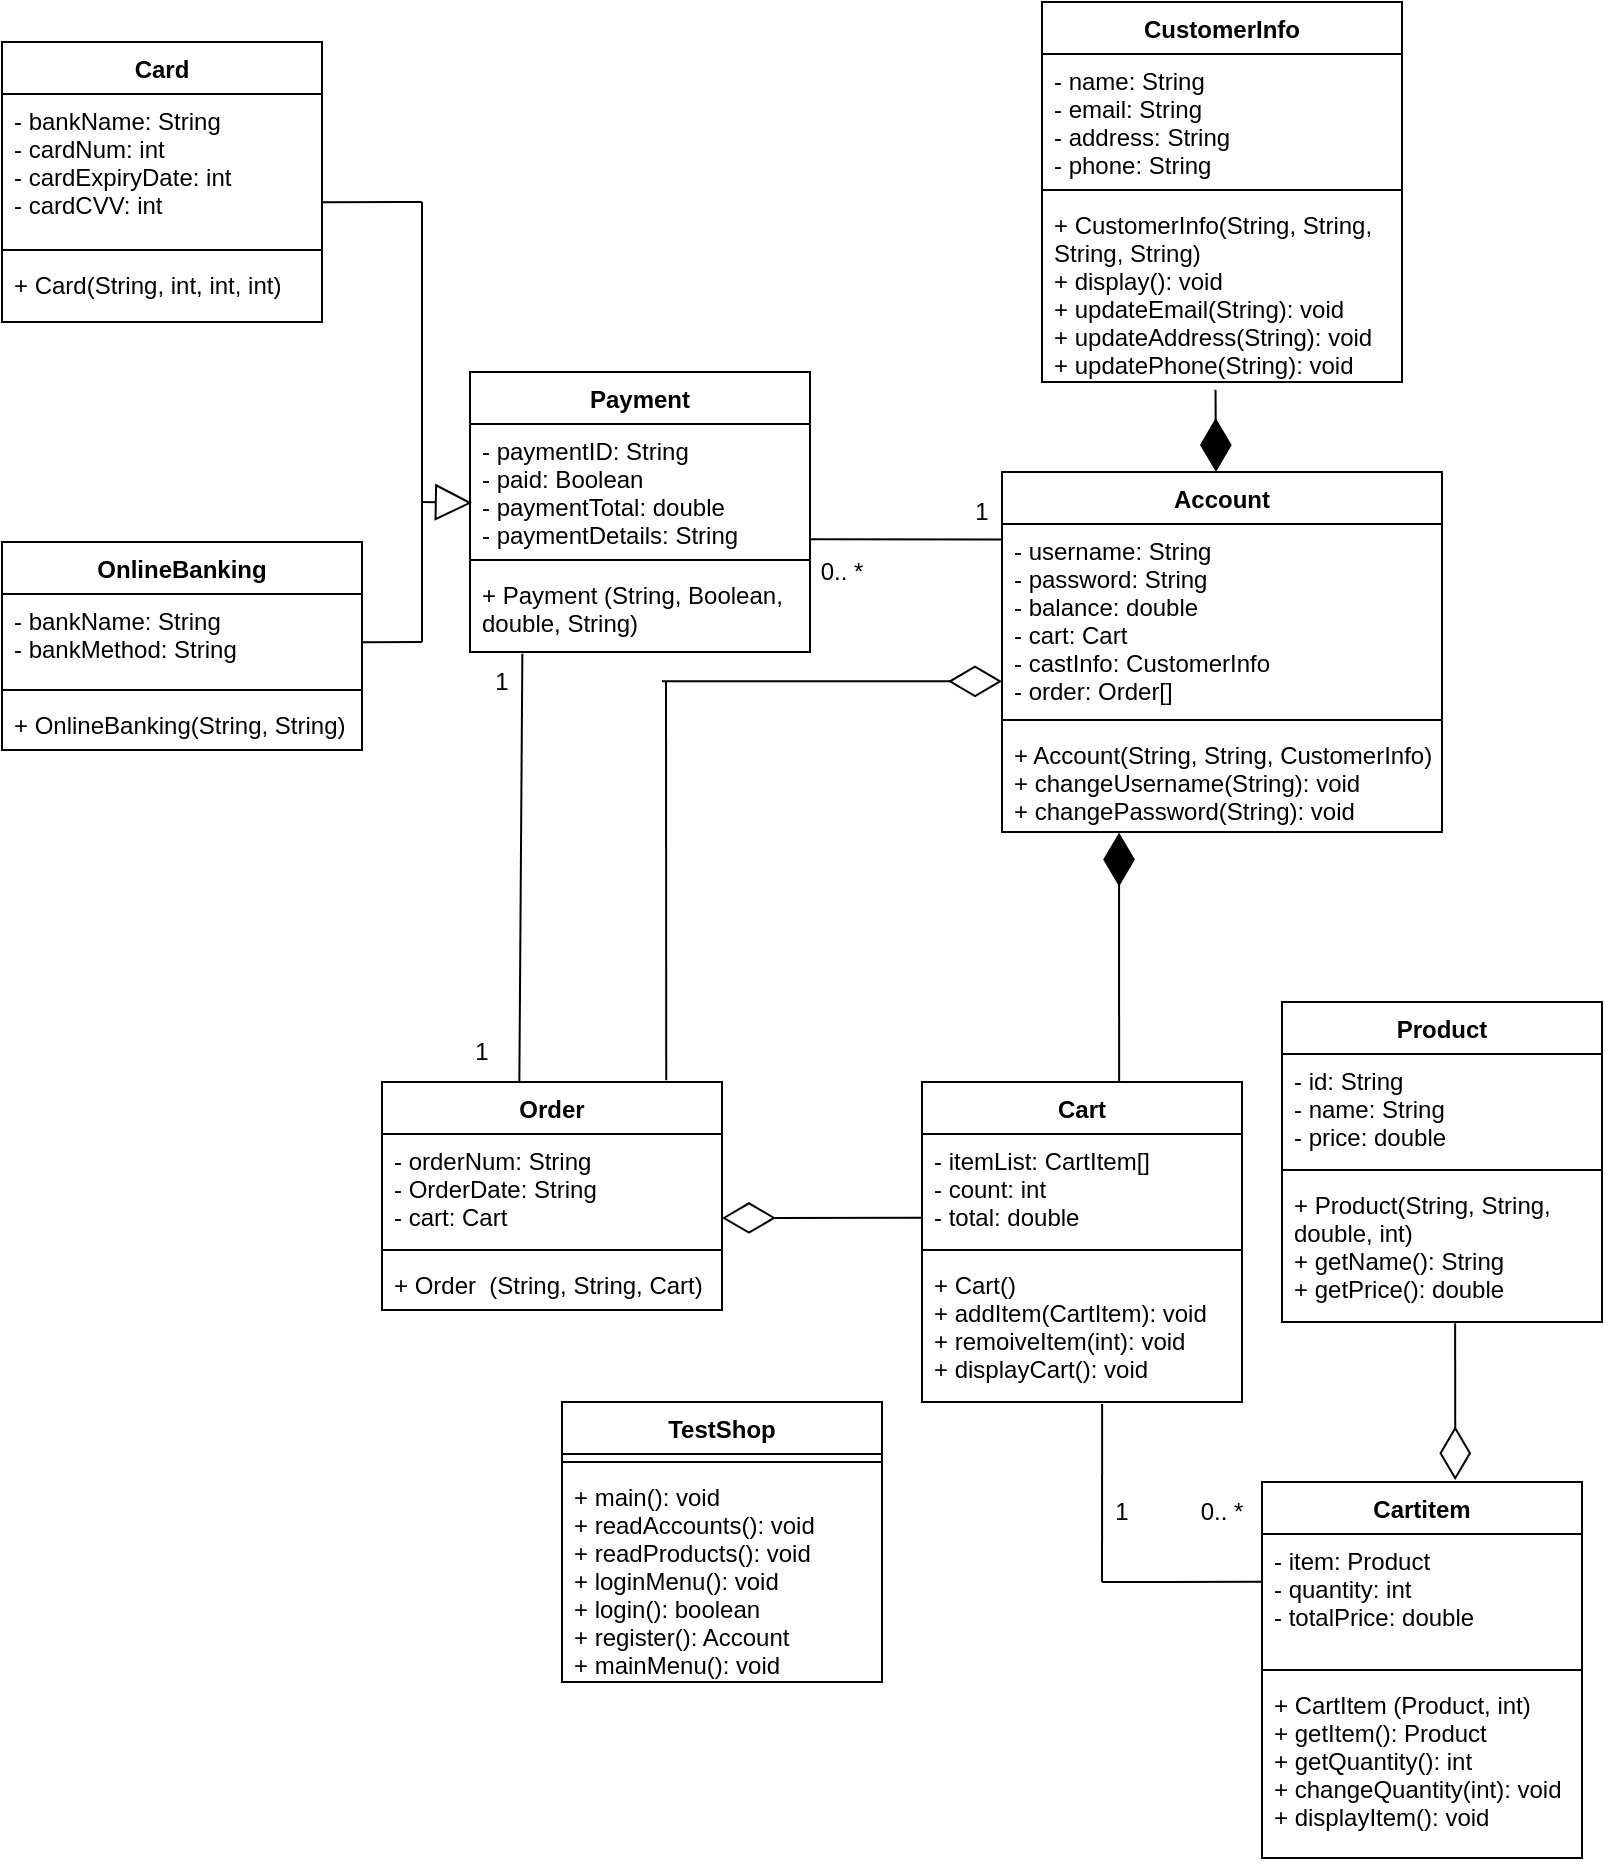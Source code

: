 <mxfile version="20.7.4" type="device"><diagram id="C5RBs43oDa-KdzZeNtuy" name="Page-1"><mxGraphModel dx="1474" dy="761" grid="1" gridSize="10" guides="1" tooltips="1" connect="1" arrows="1" fold="1" page="1" pageScale="1" pageWidth="827" pageHeight="1169" math="0" shadow="0"><root><mxCell id="WIyWlLk6GJQsqaUBKTNV-0"/><mxCell id="WIyWlLk6GJQsqaUBKTNV-1" parent="WIyWlLk6GJQsqaUBKTNV-0"/><mxCell id="luXS9lAuZaRUdyeD5Nwn-0" value="CustomerInfo" style="swimlane;fontStyle=1;align=center;verticalAlign=top;childLayout=stackLayout;horizontal=1;startSize=26;horizontalStack=0;resizeParent=1;resizeParentMax=0;resizeLast=0;collapsible=1;marginBottom=0;" vertex="1" parent="WIyWlLk6GJQsqaUBKTNV-1"><mxGeometry x="530" y="20" width="180" height="190" as="geometry"/></mxCell><mxCell id="luXS9lAuZaRUdyeD5Nwn-1" value="- name: String&#10;- email: String&#10;- address: String&#10;- phone: String" style="text;strokeColor=none;fillColor=none;align=left;verticalAlign=top;spacingLeft=4;spacingRight=4;overflow=hidden;rotatable=0;points=[[0,0.5],[1,0.5]];portConstraint=eastwest;" vertex="1" parent="luXS9lAuZaRUdyeD5Nwn-0"><mxGeometry y="26" width="180" height="64" as="geometry"/></mxCell><mxCell id="luXS9lAuZaRUdyeD5Nwn-2" value="" style="line;strokeWidth=1;fillColor=none;align=left;verticalAlign=middle;spacingTop=-1;spacingLeft=3;spacingRight=3;rotatable=0;labelPosition=right;points=[];portConstraint=eastwest;strokeColor=inherit;" vertex="1" parent="luXS9lAuZaRUdyeD5Nwn-0"><mxGeometry y="90" width="180" height="8" as="geometry"/></mxCell><mxCell id="luXS9lAuZaRUdyeD5Nwn-3" value="+ CustomerInfo(String, String, &#10;String, String)&#10;+ display(): void&#10;+ updateEmail(String): void&#10;+ updateAddress(String): void&#10;+ updatePhone(String): void" style="text;strokeColor=none;fillColor=none;align=left;verticalAlign=top;spacingLeft=4;spacingRight=4;overflow=hidden;rotatable=0;points=[[0,0.5],[1,0.5]];portConstraint=eastwest;" vertex="1" parent="luXS9lAuZaRUdyeD5Nwn-0"><mxGeometry y="98" width="180" height="92" as="geometry"/></mxCell><mxCell id="luXS9lAuZaRUdyeD5Nwn-5" value="Account" style="swimlane;fontStyle=1;align=center;verticalAlign=top;childLayout=stackLayout;horizontal=1;startSize=26;horizontalStack=0;resizeParent=1;resizeParentMax=0;resizeLast=0;collapsible=1;marginBottom=0;" vertex="1" parent="WIyWlLk6GJQsqaUBKTNV-1"><mxGeometry x="510" y="255" width="220" height="180" as="geometry"/></mxCell><mxCell id="luXS9lAuZaRUdyeD5Nwn-6" value="- username: String&#10;- password: String&#10;- balance: double&#10;- cart: Cart&#10;- castInfo: CustomerInfo&#10;- order: Order[] " style="text;strokeColor=none;fillColor=none;align=left;verticalAlign=top;spacingLeft=4;spacingRight=4;overflow=hidden;rotatable=0;points=[[0,0.5],[1,0.5]];portConstraint=eastwest;" vertex="1" parent="luXS9lAuZaRUdyeD5Nwn-5"><mxGeometry y="26" width="220" height="94" as="geometry"/></mxCell><mxCell id="luXS9lAuZaRUdyeD5Nwn-7" value="" style="line;strokeWidth=1;fillColor=none;align=left;verticalAlign=middle;spacingTop=-1;spacingLeft=3;spacingRight=3;rotatable=0;labelPosition=right;points=[];portConstraint=eastwest;strokeColor=inherit;" vertex="1" parent="luXS9lAuZaRUdyeD5Nwn-5"><mxGeometry y="120" width="220" height="8" as="geometry"/></mxCell><mxCell id="luXS9lAuZaRUdyeD5Nwn-8" value="+ Account(String, String, CustomerInfo)&#10;+ changeUsername(String): void&#10;+ changePassword(String): void" style="text;strokeColor=none;fillColor=none;align=left;verticalAlign=top;spacingLeft=4;spacingRight=4;overflow=hidden;rotatable=0;points=[[0,0.5],[1,0.5]];portConstraint=eastwest;" vertex="1" parent="luXS9lAuZaRUdyeD5Nwn-5"><mxGeometry y="128" width="220" height="52" as="geometry"/></mxCell><mxCell id="luXS9lAuZaRUdyeD5Nwn-9" value="" style="endArrow=diamondThin;endFill=1;endSize=24;html=1;rounded=0;exitX=0.482;exitY=1.042;exitDx=0;exitDy=0;exitPerimeter=0;" edge="1" parent="WIyWlLk6GJQsqaUBKTNV-1" source="luXS9lAuZaRUdyeD5Nwn-3"><mxGeometry width="160" relative="1" as="geometry"><mxPoint x="220" y="235" as="sourcePoint"/><mxPoint x="617" y="255" as="targetPoint"/></mxGeometry></mxCell><mxCell id="luXS9lAuZaRUdyeD5Nwn-14" value="Card" style="swimlane;fontStyle=1;align=center;verticalAlign=top;childLayout=stackLayout;horizontal=1;startSize=26;horizontalStack=0;resizeParent=1;resizeParentMax=0;resizeLast=0;collapsible=1;marginBottom=0;" vertex="1" parent="WIyWlLk6GJQsqaUBKTNV-1"><mxGeometry x="10" y="40" width="160" height="140" as="geometry"/></mxCell><mxCell id="luXS9lAuZaRUdyeD5Nwn-15" value="- bankName: String&#10;- cardNum: int&#10;- cardExpiryDate: int&#10;- cardCVV: int&#10;" style="text;strokeColor=none;fillColor=none;align=left;verticalAlign=top;spacingLeft=4;spacingRight=4;overflow=hidden;rotatable=0;points=[[0,0.5],[1,0.5]];portConstraint=eastwest;" vertex="1" parent="luXS9lAuZaRUdyeD5Nwn-14"><mxGeometry y="26" width="160" height="74" as="geometry"/></mxCell><mxCell id="luXS9lAuZaRUdyeD5Nwn-16" value="" style="line;strokeWidth=1;fillColor=none;align=left;verticalAlign=middle;spacingTop=-1;spacingLeft=3;spacingRight=3;rotatable=0;labelPosition=right;points=[];portConstraint=eastwest;strokeColor=inherit;" vertex="1" parent="luXS9lAuZaRUdyeD5Nwn-14"><mxGeometry y="100" width="160" height="8" as="geometry"/></mxCell><mxCell id="luXS9lAuZaRUdyeD5Nwn-17" value="+ Card(String, int, int, int)" style="text;strokeColor=none;fillColor=none;align=left;verticalAlign=top;spacingLeft=4;spacingRight=4;overflow=hidden;rotatable=0;points=[[0,0.5],[1,0.5]];portConstraint=eastwest;" vertex="1" parent="luXS9lAuZaRUdyeD5Nwn-14"><mxGeometry y="108" width="160" height="32" as="geometry"/></mxCell><mxCell id="luXS9lAuZaRUdyeD5Nwn-18" value="Payment" style="swimlane;fontStyle=1;align=center;verticalAlign=top;childLayout=stackLayout;horizontal=1;startSize=26;horizontalStack=0;resizeParent=1;resizeParentMax=0;resizeLast=0;collapsible=1;marginBottom=0;" vertex="1" parent="WIyWlLk6GJQsqaUBKTNV-1"><mxGeometry x="244" y="205" width="170" height="140" as="geometry"/></mxCell><mxCell id="luXS9lAuZaRUdyeD5Nwn-19" value="- paymentID: String&#10;- paid: Boolean&#10;- paymentTotal: double&#10;- paymentDetails: String" style="text;strokeColor=none;fillColor=none;align=left;verticalAlign=top;spacingLeft=4;spacingRight=4;overflow=hidden;rotatable=0;points=[[0,0.5],[1,0.5]];portConstraint=eastwest;" vertex="1" parent="luXS9lAuZaRUdyeD5Nwn-18"><mxGeometry y="26" width="170" height="64" as="geometry"/></mxCell><mxCell id="luXS9lAuZaRUdyeD5Nwn-20" value="" style="line;strokeWidth=1;fillColor=none;align=left;verticalAlign=middle;spacingTop=-1;spacingLeft=3;spacingRight=3;rotatable=0;labelPosition=right;points=[];portConstraint=eastwest;strokeColor=inherit;" vertex="1" parent="luXS9lAuZaRUdyeD5Nwn-18"><mxGeometry y="90" width="170" height="8" as="geometry"/></mxCell><mxCell id="luXS9lAuZaRUdyeD5Nwn-21" value="+ Payment (String, Boolean,&#10;double, String)" style="text;strokeColor=none;fillColor=none;align=left;verticalAlign=top;spacingLeft=4;spacingRight=4;overflow=hidden;rotatable=0;points=[[0,0.5],[1,0.5]];portConstraint=eastwest;" vertex="1" parent="luXS9lAuZaRUdyeD5Nwn-18"><mxGeometry y="98" width="170" height="42" as="geometry"/></mxCell><mxCell id="luXS9lAuZaRUdyeD5Nwn-23" value="" style="endArrow=none;html=1;rounded=0;exitX=1;exitY=0.731;exitDx=0;exitDy=0;exitPerimeter=0;" edge="1" parent="WIyWlLk6GJQsqaUBKTNV-1" source="luXS9lAuZaRUdyeD5Nwn-15"><mxGeometry width="50" height="50" relative="1" as="geometry"><mxPoint x="300" y="300" as="sourcePoint"/><mxPoint x="220" y="120" as="targetPoint"/><Array as="points"><mxPoint x="210" y="120"/></Array></mxGeometry></mxCell><mxCell id="luXS9lAuZaRUdyeD5Nwn-25" value="" style="endArrow=block;endSize=16;endFill=0;html=1;rounded=0;entryX=0.006;entryY=0.616;entryDx=0;entryDy=0;entryPerimeter=0;" edge="1" parent="WIyWlLk6GJQsqaUBKTNV-1" target="luXS9lAuZaRUdyeD5Nwn-19"><mxGeometry x="-1" y="-30" width="160" relative="1" as="geometry"><mxPoint x="220" y="270" as="sourcePoint"/><mxPoint x="240" y="270" as="targetPoint"/><mxPoint x="-30" y="-30" as="offset"/></mxGeometry></mxCell><mxCell id="luXS9lAuZaRUdyeD5Nwn-26" value="OnlineBanking" style="swimlane;fontStyle=1;align=center;verticalAlign=top;childLayout=stackLayout;horizontal=1;startSize=26;horizontalStack=0;resizeParent=1;resizeParentMax=0;resizeLast=0;collapsible=1;marginBottom=0;" vertex="1" parent="WIyWlLk6GJQsqaUBKTNV-1"><mxGeometry x="10" y="290" width="180" height="104" as="geometry"/></mxCell><mxCell id="luXS9lAuZaRUdyeD5Nwn-27" value="- bankName: String&#10;- bankMethod: String" style="text;strokeColor=none;fillColor=none;align=left;verticalAlign=top;spacingLeft=4;spacingRight=4;overflow=hidden;rotatable=0;points=[[0,0.5],[1,0.5]];portConstraint=eastwest;" vertex="1" parent="luXS9lAuZaRUdyeD5Nwn-26"><mxGeometry y="26" width="180" height="44" as="geometry"/></mxCell><mxCell id="luXS9lAuZaRUdyeD5Nwn-28" value="" style="line;strokeWidth=1;fillColor=none;align=left;verticalAlign=middle;spacingTop=-1;spacingLeft=3;spacingRight=3;rotatable=0;labelPosition=right;points=[];portConstraint=eastwest;strokeColor=inherit;" vertex="1" parent="luXS9lAuZaRUdyeD5Nwn-26"><mxGeometry y="70" width="180" height="8" as="geometry"/></mxCell><mxCell id="luXS9lAuZaRUdyeD5Nwn-29" value="+ OnlineBanking(String, String)" style="text;strokeColor=none;fillColor=none;align=left;verticalAlign=top;spacingLeft=4;spacingRight=4;overflow=hidden;rotatable=0;points=[[0,0.5],[1,0.5]];portConstraint=eastwest;" vertex="1" parent="luXS9lAuZaRUdyeD5Nwn-26"><mxGeometry y="78" width="180" height="26" as="geometry"/></mxCell><mxCell id="luXS9lAuZaRUdyeD5Nwn-30" value="" style="endArrow=none;html=1;rounded=0;exitX=1;exitY=0.547;exitDx=0;exitDy=0;exitPerimeter=0;" edge="1" parent="WIyWlLk6GJQsqaUBKTNV-1" source="luXS9lAuZaRUdyeD5Nwn-27"><mxGeometry width="50" height="50" relative="1" as="geometry"><mxPoint x="200" y="270" as="sourcePoint"/><mxPoint x="220" y="340" as="targetPoint"/></mxGeometry></mxCell><mxCell id="luXS9lAuZaRUdyeD5Nwn-31" value="" style="endArrow=none;html=1;rounded=0;" edge="1" parent="WIyWlLk6GJQsqaUBKTNV-1"><mxGeometry width="50" height="50" relative="1" as="geometry"><mxPoint x="220" y="340" as="sourcePoint"/><mxPoint x="220" y="270" as="targetPoint"/></mxGeometry></mxCell><mxCell id="luXS9lAuZaRUdyeD5Nwn-32" value="" style="endArrow=none;html=1;rounded=0;" edge="1" parent="WIyWlLk6GJQsqaUBKTNV-1"><mxGeometry width="50" height="50" relative="1" as="geometry"><mxPoint x="220" y="270" as="sourcePoint"/><mxPoint x="220" y="120" as="targetPoint"/></mxGeometry></mxCell><mxCell id="luXS9lAuZaRUdyeD5Nwn-36" value="Order" style="swimlane;fontStyle=1;align=center;verticalAlign=top;childLayout=stackLayout;horizontal=1;startSize=26;horizontalStack=0;resizeParent=1;resizeParentMax=0;resizeLast=0;collapsible=1;marginBottom=0;" vertex="1" parent="WIyWlLk6GJQsqaUBKTNV-1"><mxGeometry x="200" y="560" width="170" height="114" as="geometry"/></mxCell><mxCell id="luXS9lAuZaRUdyeD5Nwn-37" value="- orderNum: String&#10;- OrderDate: String&#10;- cart: Cart" style="text;strokeColor=none;fillColor=none;align=left;verticalAlign=top;spacingLeft=4;spacingRight=4;overflow=hidden;rotatable=0;points=[[0,0.5],[1,0.5]];portConstraint=eastwest;" vertex="1" parent="luXS9lAuZaRUdyeD5Nwn-36"><mxGeometry y="26" width="170" height="54" as="geometry"/></mxCell><mxCell id="luXS9lAuZaRUdyeD5Nwn-38" value="" style="line;strokeWidth=1;fillColor=none;align=left;verticalAlign=middle;spacingTop=-1;spacingLeft=3;spacingRight=3;rotatable=0;labelPosition=right;points=[];portConstraint=eastwest;strokeColor=inherit;" vertex="1" parent="luXS9lAuZaRUdyeD5Nwn-36"><mxGeometry y="80" width="170" height="8" as="geometry"/></mxCell><mxCell id="luXS9lAuZaRUdyeD5Nwn-39" value="+ Order  (String, String, Cart)" style="text;strokeColor=none;fillColor=none;align=left;verticalAlign=top;spacingLeft=4;spacingRight=4;overflow=hidden;rotatable=0;points=[[0,0.5],[1,0.5]];portConstraint=eastwest;" vertex="1" parent="luXS9lAuZaRUdyeD5Nwn-36"><mxGeometry y="88" width="170" height="26" as="geometry"/></mxCell><mxCell id="luXS9lAuZaRUdyeD5Nwn-41" value="" style="endArrow=none;html=1;rounded=0;entryX=0.001;entryY=0.082;entryDx=0;entryDy=0;entryPerimeter=0;exitX=1.001;exitY=0.9;exitDx=0;exitDy=0;exitPerimeter=0;" edge="1" parent="WIyWlLk6GJQsqaUBKTNV-1" source="luXS9lAuZaRUdyeD5Nwn-19" target="luXS9lAuZaRUdyeD5Nwn-6"><mxGeometry width="50" height="50" relative="1" as="geometry"><mxPoint x="380" y="430" as="sourcePoint"/><mxPoint x="430" y="380" as="targetPoint"/></mxGeometry></mxCell><mxCell id="luXS9lAuZaRUdyeD5Nwn-42" value="0.. *" style="text;html=1;strokeColor=none;fillColor=none;align=center;verticalAlign=middle;whiteSpace=wrap;rounded=0;" vertex="1" parent="WIyWlLk6GJQsqaUBKTNV-1"><mxGeometry x="400" y="290" width="60" height="30" as="geometry"/></mxCell><mxCell id="luXS9lAuZaRUdyeD5Nwn-43" value="1" style="text;html=1;strokeColor=none;fillColor=none;align=center;verticalAlign=middle;whiteSpace=wrap;rounded=0;" vertex="1" parent="WIyWlLk6GJQsqaUBKTNV-1"><mxGeometry x="470" y="260" width="60" height="30" as="geometry"/></mxCell><mxCell id="luXS9lAuZaRUdyeD5Nwn-44" value="" style="endArrow=none;html=1;rounded=0;exitX=0.404;exitY=-0.002;exitDx=0;exitDy=0;exitPerimeter=0;entryX=0.154;entryY=1.021;entryDx=0;entryDy=0;entryPerimeter=0;" edge="1" parent="WIyWlLk6GJQsqaUBKTNV-1" source="luXS9lAuZaRUdyeD5Nwn-36" target="luXS9lAuZaRUdyeD5Nwn-21"><mxGeometry width="50" height="50" relative="1" as="geometry"><mxPoint x="390" y="530" as="sourcePoint"/><mxPoint x="270" y="350" as="targetPoint"/></mxGeometry></mxCell><mxCell id="luXS9lAuZaRUdyeD5Nwn-45" value="1" style="text;html=1;strokeColor=none;fillColor=none;align=center;verticalAlign=middle;whiteSpace=wrap;rounded=0;" vertex="1" parent="WIyWlLk6GJQsqaUBKTNV-1"><mxGeometry x="220" y="530" width="60" height="30" as="geometry"/></mxCell><mxCell id="luXS9lAuZaRUdyeD5Nwn-46" value="1" style="text;html=1;strokeColor=none;fillColor=none;align=center;verticalAlign=middle;whiteSpace=wrap;rounded=0;" vertex="1" parent="WIyWlLk6GJQsqaUBKTNV-1"><mxGeometry x="230" y="345" width="60" height="30" as="geometry"/></mxCell><mxCell id="luXS9lAuZaRUdyeD5Nwn-52" value="" style="endArrow=diamondThin;endFill=0;endSize=24;html=1;rounded=0;" edge="1" parent="WIyWlLk6GJQsqaUBKTNV-1"><mxGeometry width="160" relative="1" as="geometry"><mxPoint x="340" y="359.66" as="sourcePoint"/><mxPoint x="510" y="359.66" as="targetPoint"/></mxGeometry></mxCell><mxCell id="luXS9lAuZaRUdyeD5Nwn-53" value="" style="endArrow=none;html=1;rounded=0;exitX=0.836;exitY=-0.008;exitDx=0;exitDy=0;exitPerimeter=0;" edge="1" parent="WIyWlLk6GJQsqaUBKTNV-1" source="luXS9lAuZaRUdyeD5Nwn-36"><mxGeometry width="50" height="50" relative="1" as="geometry"><mxPoint x="340" y="550" as="sourcePoint"/><mxPoint x="342" y="360" as="targetPoint"/><Array as="points"/></mxGeometry></mxCell><mxCell id="luXS9lAuZaRUdyeD5Nwn-54" value="Cart" style="swimlane;fontStyle=1;align=center;verticalAlign=top;childLayout=stackLayout;horizontal=1;startSize=26;horizontalStack=0;resizeParent=1;resizeParentMax=0;resizeLast=0;collapsible=1;marginBottom=0;" vertex="1" parent="WIyWlLk6GJQsqaUBKTNV-1"><mxGeometry x="470" y="560" width="160" height="160" as="geometry"/></mxCell><mxCell id="luXS9lAuZaRUdyeD5Nwn-55" value="- itemList: CartItem[]&#10;- count: int&#10;- total: double" style="text;strokeColor=none;fillColor=none;align=left;verticalAlign=top;spacingLeft=4;spacingRight=4;overflow=hidden;rotatable=0;points=[[0,0.5],[1,0.5]];portConstraint=eastwest;" vertex="1" parent="luXS9lAuZaRUdyeD5Nwn-54"><mxGeometry y="26" width="160" height="54" as="geometry"/></mxCell><mxCell id="luXS9lAuZaRUdyeD5Nwn-56" value="" style="line;strokeWidth=1;fillColor=none;align=left;verticalAlign=middle;spacingTop=-1;spacingLeft=3;spacingRight=3;rotatable=0;labelPosition=right;points=[];portConstraint=eastwest;strokeColor=inherit;" vertex="1" parent="luXS9lAuZaRUdyeD5Nwn-54"><mxGeometry y="80" width="160" height="8" as="geometry"/></mxCell><mxCell id="luXS9lAuZaRUdyeD5Nwn-57" value="+ Cart()&#10;+ addItem(CartItem): void&#10;+ remoiveItem(int): void&#10;+ displayCart(): void" style="text;strokeColor=none;fillColor=none;align=left;verticalAlign=top;spacingLeft=4;spacingRight=4;overflow=hidden;rotatable=0;points=[[0,0.5],[1,0.5]];portConstraint=eastwest;" vertex="1" parent="luXS9lAuZaRUdyeD5Nwn-54"><mxGeometry y="88" width="160" height="72" as="geometry"/></mxCell><mxCell id="luXS9lAuZaRUdyeD5Nwn-58" value="" style="endArrow=diamondThin;endFill=0;endSize=24;html=1;rounded=0;exitX=0.003;exitY=0.776;exitDx=0;exitDy=0;exitPerimeter=0;" edge="1" parent="WIyWlLk6GJQsqaUBKTNV-1" source="luXS9lAuZaRUdyeD5Nwn-55"><mxGeometry width="160" relative="1" as="geometry"><mxPoint x="380" y="510.0" as="sourcePoint"/><mxPoint x="370" y="628" as="targetPoint"/></mxGeometry></mxCell><mxCell id="luXS9lAuZaRUdyeD5Nwn-59" value="" style="endArrow=diamondThin;endFill=1;endSize=24;html=1;rounded=0;exitX=0.616;exitY=0.001;exitDx=0;exitDy=0;exitPerimeter=0;entryX=0.266;entryY=1.006;entryDx=0;entryDy=0;entryPerimeter=0;" edge="1" parent="WIyWlLk6GJQsqaUBKTNV-1" source="luXS9lAuZaRUdyeD5Nwn-54" target="luXS9lAuZaRUdyeD5Nwn-8"><mxGeometry width="160" relative="1" as="geometry"><mxPoint x="570" y="550" as="sourcePoint"/><mxPoint x="500" y="590" as="targetPoint"/></mxGeometry></mxCell><mxCell id="luXS9lAuZaRUdyeD5Nwn-60" value="Cartitem" style="swimlane;fontStyle=1;align=center;verticalAlign=top;childLayout=stackLayout;horizontal=1;startSize=26;horizontalStack=0;resizeParent=1;resizeParentMax=0;resizeLast=0;collapsible=1;marginBottom=0;" vertex="1" parent="WIyWlLk6GJQsqaUBKTNV-1"><mxGeometry x="640" y="760" width="160" height="188" as="geometry"/></mxCell><mxCell id="luXS9lAuZaRUdyeD5Nwn-61" value="- item: Product&#10;- quantity: int&#10;- totalPrice: double" style="text;strokeColor=none;fillColor=none;align=left;verticalAlign=top;spacingLeft=4;spacingRight=4;overflow=hidden;rotatable=0;points=[[0,0.5],[1,0.5]];portConstraint=eastwest;" vertex="1" parent="luXS9lAuZaRUdyeD5Nwn-60"><mxGeometry y="26" width="160" height="64" as="geometry"/></mxCell><mxCell id="luXS9lAuZaRUdyeD5Nwn-62" value="" style="line;strokeWidth=1;fillColor=none;align=left;verticalAlign=middle;spacingTop=-1;spacingLeft=3;spacingRight=3;rotatable=0;labelPosition=right;points=[];portConstraint=eastwest;strokeColor=inherit;" vertex="1" parent="luXS9lAuZaRUdyeD5Nwn-60"><mxGeometry y="90" width="160" height="8" as="geometry"/></mxCell><mxCell id="luXS9lAuZaRUdyeD5Nwn-63" value="+ CartItem (Product, int)&#10;+ getItem(): Product&#10;+ getQuantity(): int&#10;+ changeQuantity(int): void&#10;+ displayItem(): void" style="text;strokeColor=none;fillColor=none;align=left;verticalAlign=top;spacingLeft=4;spacingRight=4;overflow=hidden;rotatable=0;points=[[0,0.5],[1,0.5]];portConstraint=eastwest;" vertex="1" parent="luXS9lAuZaRUdyeD5Nwn-60"><mxGeometry y="98" width="160" height="90" as="geometry"/></mxCell><mxCell id="luXS9lAuZaRUdyeD5Nwn-64" value="" style="endArrow=none;html=1;rounded=0;entryX=-0.001;entryY=0.373;entryDx=0;entryDy=0;entryPerimeter=0;" edge="1" parent="WIyWlLk6GJQsqaUBKTNV-1" target="luXS9lAuZaRUdyeD5Nwn-61"><mxGeometry width="50" height="50" relative="1" as="geometry"><mxPoint x="560" y="810" as="sourcePoint"/><mxPoint x="640" y="730" as="targetPoint"/><Array as="points"><mxPoint x="590" y="810"/></Array></mxGeometry></mxCell><mxCell id="luXS9lAuZaRUdyeD5Nwn-65" value="" style="endArrow=none;html=1;rounded=0;entryX=0.563;entryY=1.014;entryDx=0;entryDy=0;entryPerimeter=0;" edge="1" parent="WIyWlLk6GJQsqaUBKTNV-1" target="luXS9lAuZaRUdyeD5Nwn-57"><mxGeometry width="50" height="50" relative="1" as="geometry"><mxPoint x="560" y="810" as="sourcePoint"/><mxPoint x="640" y="730" as="targetPoint"/></mxGeometry></mxCell><mxCell id="luXS9lAuZaRUdyeD5Nwn-66" value="1" style="text;html=1;strokeColor=none;fillColor=none;align=center;verticalAlign=middle;whiteSpace=wrap;rounded=0;" vertex="1" parent="WIyWlLk6GJQsqaUBKTNV-1"><mxGeometry x="540" y="760" width="60" height="30" as="geometry"/></mxCell><mxCell id="luXS9lAuZaRUdyeD5Nwn-67" value="0.. *" style="text;html=1;strokeColor=none;fillColor=none;align=center;verticalAlign=middle;whiteSpace=wrap;rounded=0;" vertex="1" parent="WIyWlLk6GJQsqaUBKTNV-1"><mxGeometry x="590" y="760" width="60" height="30" as="geometry"/></mxCell><mxCell id="luXS9lAuZaRUdyeD5Nwn-68" value="Product" style="swimlane;fontStyle=1;align=center;verticalAlign=top;childLayout=stackLayout;horizontal=1;startSize=26;horizontalStack=0;resizeParent=1;resizeParentMax=0;resizeLast=0;collapsible=1;marginBottom=0;" vertex="1" parent="WIyWlLk6GJQsqaUBKTNV-1"><mxGeometry x="650" y="520" width="160" height="160" as="geometry"/></mxCell><mxCell id="luXS9lAuZaRUdyeD5Nwn-69" value="- id: String&#10;- name: String&#10;- price: double" style="text;strokeColor=none;fillColor=none;align=left;verticalAlign=top;spacingLeft=4;spacingRight=4;overflow=hidden;rotatable=0;points=[[0,0.5],[1,0.5]];portConstraint=eastwest;" vertex="1" parent="luXS9lAuZaRUdyeD5Nwn-68"><mxGeometry y="26" width="160" height="54" as="geometry"/></mxCell><mxCell id="luXS9lAuZaRUdyeD5Nwn-70" value="" style="line;strokeWidth=1;fillColor=none;align=left;verticalAlign=middle;spacingTop=-1;spacingLeft=3;spacingRight=3;rotatable=0;labelPosition=right;points=[];portConstraint=eastwest;strokeColor=inherit;" vertex="1" parent="luXS9lAuZaRUdyeD5Nwn-68"><mxGeometry y="80" width="160" height="8" as="geometry"/></mxCell><mxCell id="luXS9lAuZaRUdyeD5Nwn-71" value="+ Product(String, String, &#10;double, int)&#10;+ getName(): String&#10;+ getPrice(): double" style="text;strokeColor=none;fillColor=none;align=left;verticalAlign=top;spacingLeft=4;spacingRight=4;overflow=hidden;rotatable=0;points=[[0,0.5],[1,0.5]];portConstraint=eastwest;" vertex="1" parent="luXS9lAuZaRUdyeD5Nwn-68"><mxGeometry y="88" width="160" height="72" as="geometry"/></mxCell><mxCell id="luXS9lAuZaRUdyeD5Nwn-72" value="" style="endArrow=diamondThin;endFill=0;endSize=24;html=1;rounded=0;exitX=0.541;exitY=1.008;exitDx=0;exitDy=0;exitPerimeter=0;entryX=0.604;entryY=-0.005;entryDx=0;entryDy=0;entryPerimeter=0;" edge="1" parent="WIyWlLk6GJQsqaUBKTNV-1" source="luXS9lAuZaRUdyeD5Nwn-71" target="luXS9lAuZaRUdyeD5Nwn-60"><mxGeometry width="160" relative="1" as="geometry"><mxPoint x="480.48" y="637.904" as="sourcePoint"/><mxPoint x="380.0" y="638" as="targetPoint"/></mxGeometry></mxCell><mxCell id="luXS9lAuZaRUdyeD5Nwn-88" value="TestShop" style="swimlane;fontStyle=1;align=center;verticalAlign=top;childLayout=stackLayout;horizontal=1;startSize=26;horizontalStack=0;resizeParent=1;resizeParentMax=0;resizeLast=0;collapsible=1;marginBottom=0;" vertex="1" parent="WIyWlLk6GJQsqaUBKTNV-1"><mxGeometry x="290" y="720" width="160" height="140" as="geometry"/></mxCell><mxCell id="luXS9lAuZaRUdyeD5Nwn-90" value="" style="line;strokeWidth=1;fillColor=none;align=left;verticalAlign=middle;spacingTop=-1;spacingLeft=3;spacingRight=3;rotatable=0;labelPosition=right;points=[];portConstraint=eastwest;strokeColor=inherit;" vertex="1" parent="luXS9lAuZaRUdyeD5Nwn-88"><mxGeometry y="26" width="160" height="8" as="geometry"/></mxCell><mxCell id="luXS9lAuZaRUdyeD5Nwn-91" value="+ main(): void&#10;+ readAccounts(): void&#10;+ readProducts(): void&#10;+ loginMenu(): void&#10;+ login(): boolean&#10;+ register(): Account&#10;+ mainMenu(): void&#10;" style="text;strokeColor=none;fillColor=none;align=left;verticalAlign=top;spacingLeft=4;spacingRight=4;overflow=hidden;rotatable=0;points=[[0,0.5],[1,0.5]];portConstraint=eastwest;" vertex="1" parent="luXS9lAuZaRUdyeD5Nwn-88"><mxGeometry y="34" width="160" height="106" as="geometry"/></mxCell></root></mxGraphModel></diagram></mxfile>